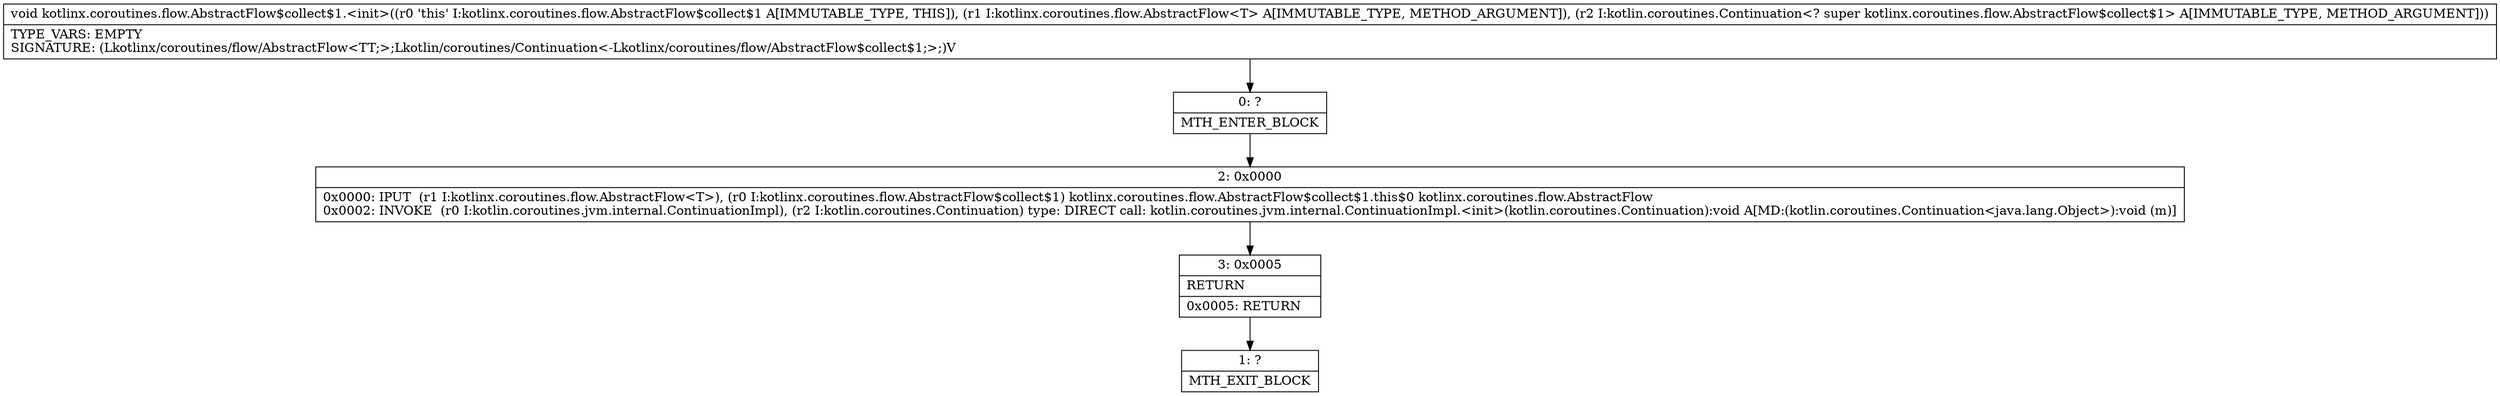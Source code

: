 digraph "CFG forkotlinx.coroutines.flow.AbstractFlow$collect$1.\<init\>(Lkotlinx\/coroutines\/flow\/AbstractFlow;Lkotlin\/coroutines\/Continuation;)V" {
Node_0 [shape=record,label="{0\:\ ?|MTH_ENTER_BLOCK\l}"];
Node_2 [shape=record,label="{2\:\ 0x0000|0x0000: IPUT  (r1 I:kotlinx.coroutines.flow.AbstractFlow\<T\>), (r0 I:kotlinx.coroutines.flow.AbstractFlow$collect$1) kotlinx.coroutines.flow.AbstractFlow$collect$1.this$0 kotlinx.coroutines.flow.AbstractFlow \l0x0002: INVOKE  (r0 I:kotlin.coroutines.jvm.internal.ContinuationImpl), (r2 I:kotlin.coroutines.Continuation) type: DIRECT call: kotlin.coroutines.jvm.internal.ContinuationImpl.\<init\>(kotlin.coroutines.Continuation):void A[MD:(kotlin.coroutines.Continuation\<java.lang.Object\>):void (m)]\l}"];
Node_3 [shape=record,label="{3\:\ 0x0005|RETURN\l|0x0005: RETURN   \l}"];
Node_1 [shape=record,label="{1\:\ ?|MTH_EXIT_BLOCK\l}"];
MethodNode[shape=record,label="{void kotlinx.coroutines.flow.AbstractFlow$collect$1.\<init\>((r0 'this' I:kotlinx.coroutines.flow.AbstractFlow$collect$1 A[IMMUTABLE_TYPE, THIS]), (r1 I:kotlinx.coroutines.flow.AbstractFlow\<T\> A[IMMUTABLE_TYPE, METHOD_ARGUMENT]), (r2 I:kotlin.coroutines.Continuation\<? super kotlinx.coroutines.flow.AbstractFlow$collect$1\> A[IMMUTABLE_TYPE, METHOD_ARGUMENT]))  | TYPE_VARS: EMPTY\lSIGNATURE: (Lkotlinx\/coroutines\/flow\/AbstractFlow\<TT;\>;Lkotlin\/coroutines\/Continuation\<\-Lkotlinx\/coroutines\/flow\/AbstractFlow$collect$1;\>;)V\l}"];
MethodNode -> Node_0;Node_0 -> Node_2;
Node_2 -> Node_3;
Node_3 -> Node_1;
}

